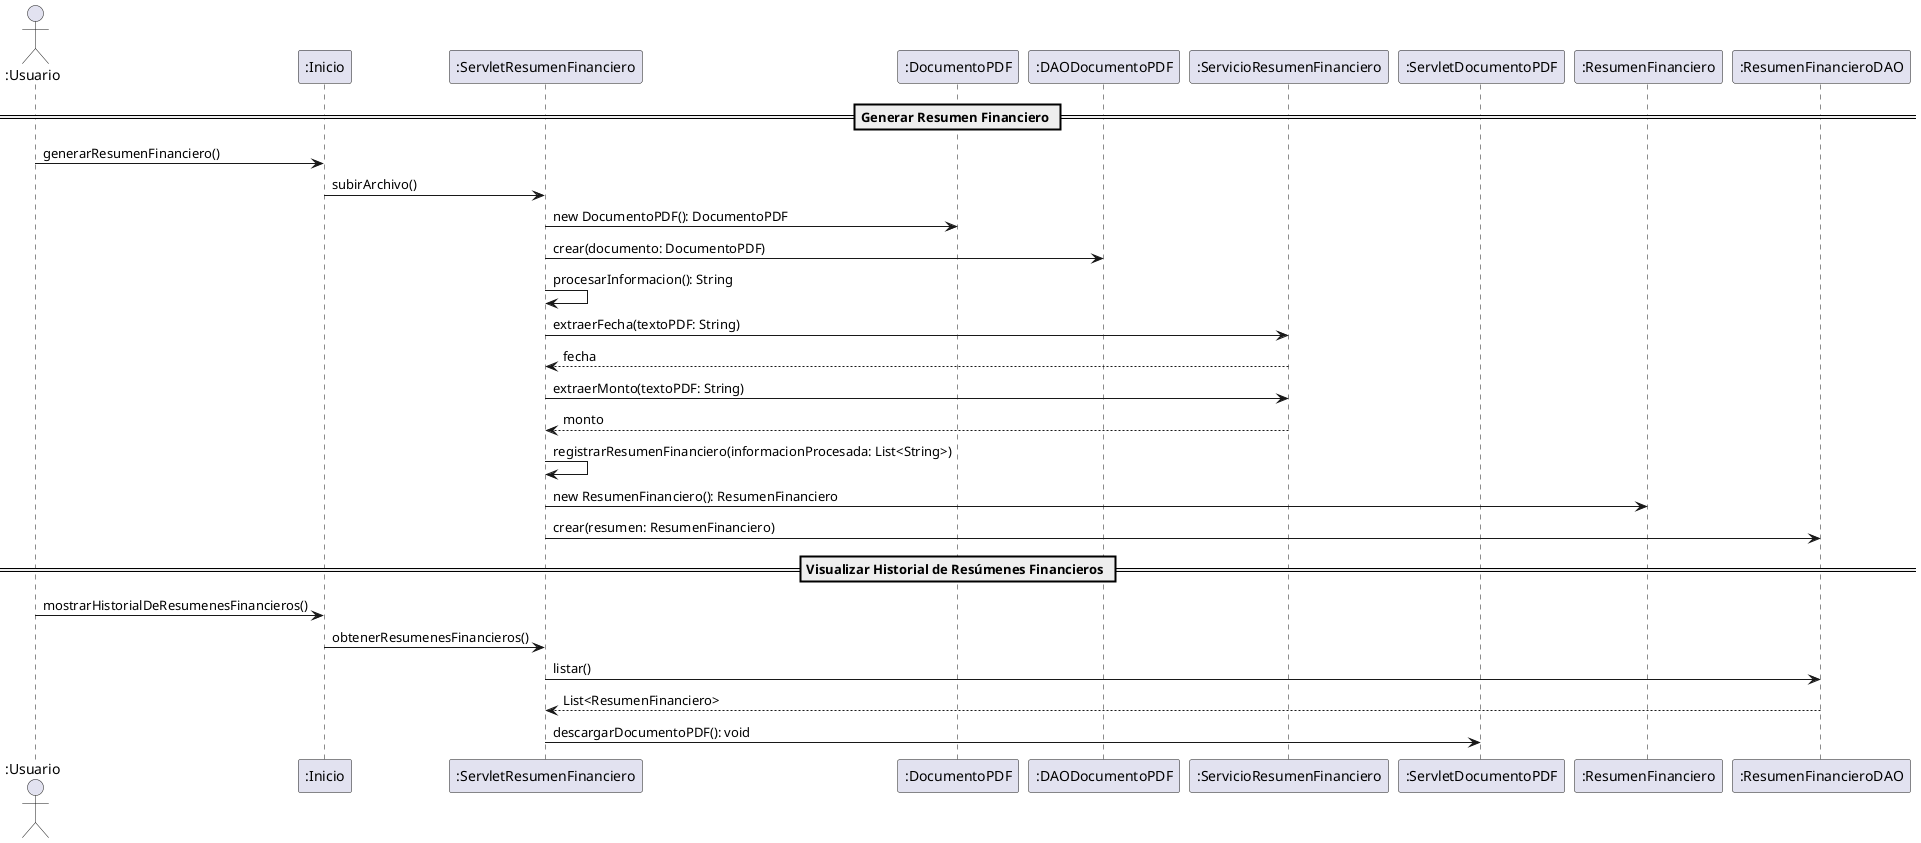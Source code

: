 @startuml
== Generar Resumen Financiero ==
actor ":Usuario" as usuario
participant ":Inicio" as inicio
participant ":ServletResumenFinanciero" as servletResumen
participant ":DocumentoPDF" as documentoPDF
participant ":DAODocumentoPDF" as daoDocumentoPDF
participant ":ServicioResumenFinanciero" as servicioResumen
participant ":ServletDocumentoPDF" as servletDocumentoPDF
participant ":ResumenFinanciero" as resumen
participant ":ResumenFinancieroDAO" as resumenDAO




usuario -> inicio: generarResumenFinanciero()
inicio -> servletResumen: subirArchivo()
servletResumen -> documentoPDF: new DocumentoPDF(): DocumentoPDF
servletResumen -> daoDocumentoPDF: crear(documento: DocumentoPDF)
servletResumen -> servletResumen: procesarInformacion(): String
servletResumen -> servicioResumen: extraerFecha(textoPDF: String)
servicioResumen --> servletResumen: fecha
servletResumen -> servicioResumen: extraerMonto(textoPDF: String)
servicioResumen --> servletResumen: monto
servletResumen -> servletResumen: registrarResumenFinanciero(informacionProcesada: List<String>)
servletResumen -> resumen: new ResumenFinanciero(): ResumenFinanciero
servletResumen -> resumenDAO: crear(resumen: ResumenFinanciero)
== Visualizar Historial de Resúmenes Financieros ==
usuario -> inicio: mostrarHistorialDeResumenesFinancieros()
inicio -> servletResumen: obtenerResumenesFinancieros()
servletResumen -> resumenDAO: listar()
resumenDAO --> servletResumen: List<ResumenFinanciero>
servletResumen -> servletDocumentoPDF: descargarDocumentoPDF(): void

@enduml